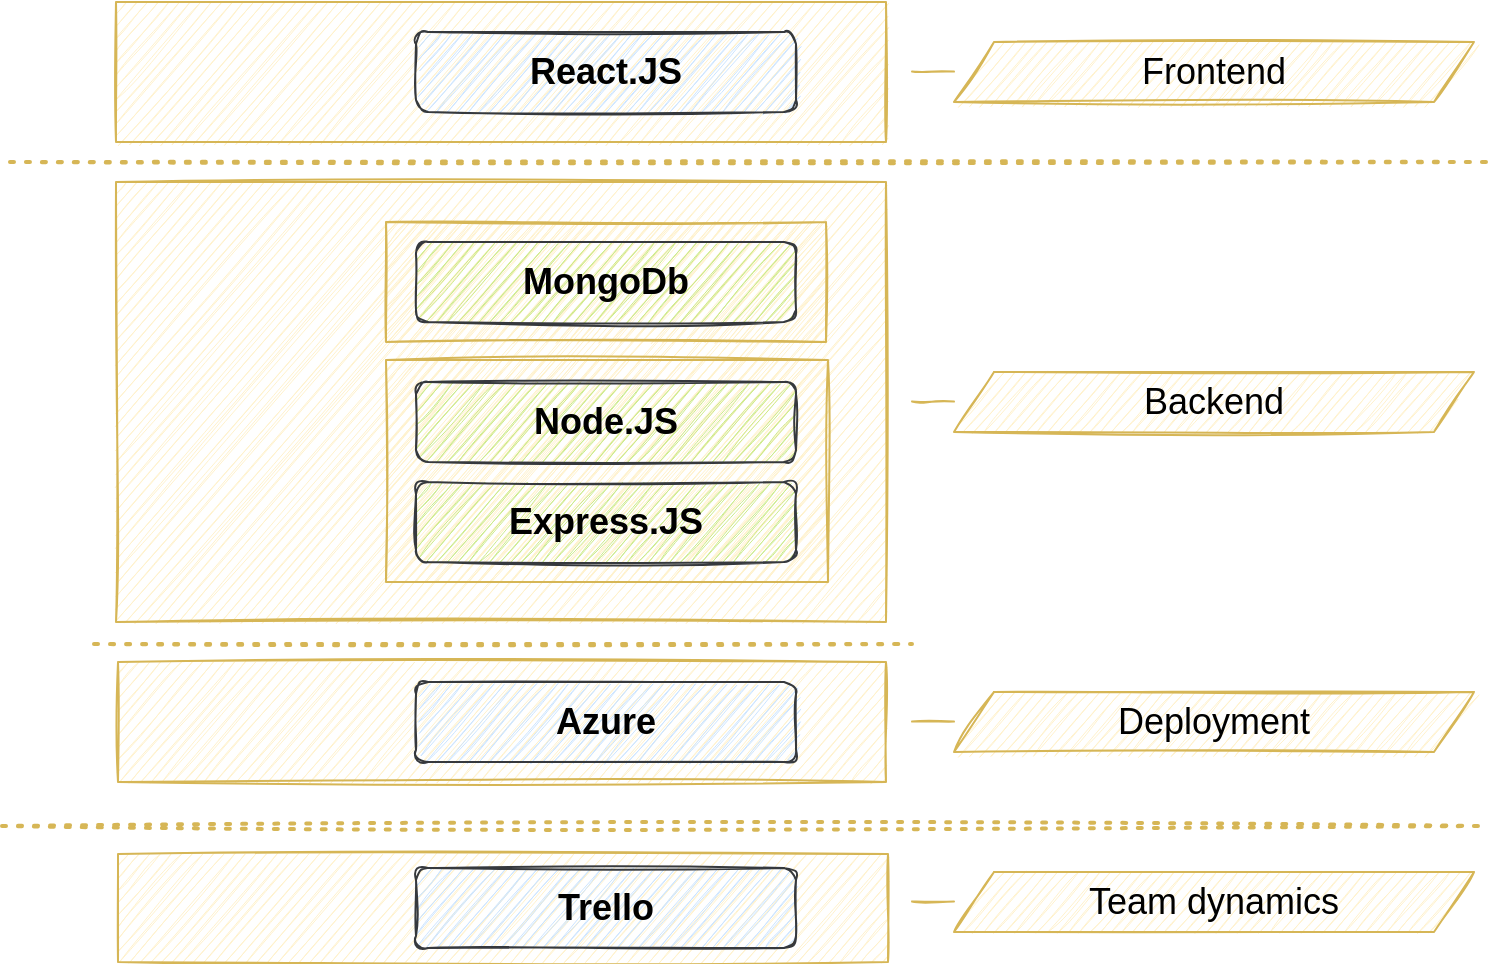 <mxfile version="20.4.0" type="device" pages="3"><diagram id="9asnx8hWDnWMvOFy-ei0" name="Page-1"><mxGraphModel dx="1422" dy="768" grid="0" gridSize="10" guides="1" tooltips="1" connect="1" arrows="1" fold="1" page="1" pageScale="1" pageWidth="827" pageHeight="1169" math="0" shadow="0"><root><mxCell id="0"/><mxCell id="1" parent="0"/><mxCell id="j2uTAKdfjgqz9V_ZwmfB-5" value="" style="rounded=0;whiteSpace=wrap;html=1;fontSize=18;sketch=1;fillColor=#fff2cc;strokeColor=#d6b656;" vertex="1" parent="1"><mxGeometry x="101" y="516" width="385" height="220" as="geometry"/></mxCell><mxCell id="j2uTAKdfjgqz9V_ZwmfB-33" value="" style="rounded=0;whiteSpace=wrap;html=1;fontSize=18;sketch=1;fillColor=#fff2cc;strokeColor=#d6b656;" vertex="1" parent="1"><mxGeometry x="236" y="605" width="221" height="111" as="geometry"/></mxCell><mxCell id="j2uTAKdfjgqz9V_ZwmfB-3" value="&lt;b&gt;&lt;font style=&quot;font-size: 18px;&quot;&gt;Node.JS&lt;/font&gt;&lt;/b&gt;" style="rounded=1;whiteSpace=wrap;html=1;sketch=1;fillColor=#cdeb8b;strokeColor=#36393d;" vertex="1" parent="1"><mxGeometry x="251" y="616" width="190" height="40" as="geometry"/></mxCell><mxCell id="j2uTAKdfjgqz9V_ZwmfB-4" value="&lt;b&gt;&lt;font style=&quot;font-size: 18px;&quot;&gt;Express.JS&lt;/font&gt;&lt;/b&gt;" style="rounded=1;whiteSpace=wrap;html=1;sketch=1;fillColor=#cdeb8b;strokeColor=#36393d;" vertex="1" parent="1"><mxGeometry x="251" y="666" width="190" height="40" as="geometry"/></mxCell><mxCell id="j2uTAKdfjgqz9V_ZwmfB-6" value="" style="rounded=0;whiteSpace=wrap;html=1;fontSize=18;sketch=1;fillColor=#fff2cc;strokeColor=#d6b656;" vertex="1" parent="1"><mxGeometry x="101" y="426" width="385" height="70" as="geometry"/></mxCell><mxCell id="j2uTAKdfjgqz9V_ZwmfB-1" value="&lt;b&gt;&lt;font style=&quot;font-size: 18px;&quot;&gt;React.JS&lt;/font&gt;&lt;/b&gt;" style="rounded=1;whiteSpace=wrap;html=1;sketch=1;fillColor=#cce5ff;strokeColor=#36393d;" vertex="1" parent="1"><mxGeometry x="251" y="441" width="190" height="40" as="geometry"/></mxCell><mxCell id="j2uTAKdfjgqz9V_ZwmfB-7" value="" style="endArrow=none;html=1;rounded=0;fontSize=18;sketch=1;fillColor=#fff2cc;strokeColor=#d6b656;" edge="1" parent="1"><mxGeometry width="50" height="50" relative="1" as="geometry"><mxPoint x="499" y="625.8" as="sourcePoint"/><mxPoint x="520" y="625.8" as="targetPoint"/></mxGeometry></mxCell><mxCell id="j2uTAKdfjgqz9V_ZwmfB-8" value="Backend" style="shape=parallelogram;perimeter=parallelogramPerimeter;whiteSpace=wrap;html=1;fixedSize=1;fontSize=18;sketch=1;fillColor=#fff2cc;strokeColor=#d6b656;" vertex="1" parent="1"><mxGeometry x="520" y="611" width="260" height="30" as="geometry"/></mxCell><mxCell id="j2uTAKdfjgqz9V_ZwmfB-9" value="Frontend" style="shape=parallelogram;perimeter=parallelogramPerimeter;whiteSpace=wrap;html=1;fixedSize=1;fontSize=18;sketch=1;fillColor=#fff2cc;strokeColor=#d6b656;" vertex="1" parent="1"><mxGeometry x="520" y="446" width="260" height="30" as="geometry"/></mxCell><mxCell id="j2uTAKdfjgqz9V_ZwmfB-11" value="" style="endArrow=none;html=1;rounded=0;fontSize=18;sketch=1;fillColor=#fff2cc;strokeColor=#d6b656;" edge="1" parent="1"><mxGeometry width="50" height="50" relative="1" as="geometry"><mxPoint x="499" y="460.8" as="sourcePoint"/><mxPoint x="520" y="460.8" as="targetPoint"/></mxGeometry></mxCell><mxCell id="j2uTAKdfjgqz9V_ZwmfB-12" value="" style="rounded=0;whiteSpace=wrap;html=1;fontSize=18;sketch=1;fillColor=#fff2cc;strokeColor=#d6b656;" vertex="1" parent="1"><mxGeometry x="102" y="756" width="384" height="60" as="geometry"/></mxCell><mxCell id="j2uTAKdfjgqz9V_ZwmfB-13" value="" style="rounded=0;whiteSpace=wrap;html=1;fontSize=18;sketch=1;fillColor=#fff2cc;strokeColor=#d6b656;" vertex="1" parent="1"><mxGeometry x="236" y="536" width="220" height="60" as="geometry"/></mxCell><mxCell id="j2uTAKdfjgqz9V_ZwmfB-2" value="&lt;b&gt;&lt;font style=&quot;font-size: 18px;&quot;&gt;MongoDb&lt;/font&gt;&lt;/b&gt;" style="rounded=1;whiteSpace=wrap;html=1;sketch=1;fillColor=#cdeb8b;strokeColor=#36393d;" vertex="1" parent="1"><mxGeometry x="251" y="546" width="190" height="40" as="geometry"/></mxCell><mxCell id="j2uTAKdfjgqz9V_ZwmfB-15" value="&lt;b&gt;&lt;font style=&quot;font-size: 18px;&quot;&gt;Azure&lt;/font&gt;&lt;/b&gt;" style="rounded=1;whiteSpace=wrap;html=1;sketch=1;fillColor=#cce5ff;strokeColor=#36393d;" vertex="1" parent="1"><mxGeometry x="251" y="766" width="190" height="40" as="geometry"/></mxCell><mxCell id="j2uTAKdfjgqz9V_ZwmfB-16" value="" style="endArrow=none;html=1;rounded=0;fontSize=18;sketch=1;fillColor=#fff2cc;strokeColor=#d6b656;" edge="1" parent="1"><mxGeometry width="50" height="50" relative="1" as="geometry"><mxPoint x="499" y="785.8" as="sourcePoint"/><mxPoint x="520" y="785.8" as="targetPoint"/></mxGeometry></mxCell><mxCell id="j2uTAKdfjgqz9V_ZwmfB-17" value="Deployment" style="shape=parallelogram;perimeter=parallelogramPerimeter;whiteSpace=wrap;html=1;fixedSize=1;fontSize=18;sketch=1;fillColor=#fff2cc;strokeColor=#d6b656;" vertex="1" parent="1"><mxGeometry x="520" y="771" width="260" height="30" as="geometry"/></mxCell><mxCell id="j2uTAKdfjgqz9V_ZwmfB-18" value="" style="endArrow=none;dashed=1;html=1;dashPattern=1 3;strokeWidth=2;rounded=0;fontSize=18;sketch=1;fillColor=#fff2cc;strokeColor=#d6b656;" edge="1" parent="1"><mxGeometry width="50" height="50" relative="1" as="geometry"><mxPoint x="48" y="506" as="sourcePoint"/><mxPoint x="786" y="506" as="targetPoint"/></mxGeometry></mxCell><mxCell id="j2uTAKdfjgqz9V_ZwmfB-19" value="" style="shape=image;verticalLabelPosition=bottom;labelBackgroundColor=default;verticalAlign=top;aspect=fixed;imageAspect=0;image=https://www.bairesdev.com/wp-content/uploads/2021/07/Expressjs.svg;sketch=1;fillColor=#fff2cc;strokeColor=#d6b656;" vertex="1" parent="1"><mxGeometry x="133.85" y="634" width="79.51" height="50" as="geometry"/></mxCell><mxCell id="j2uTAKdfjgqz9V_ZwmfB-20" value="" style="shape=image;verticalLabelPosition=bottom;labelBackgroundColor=default;verticalAlign=top;aspect=fixed;imageAspect=0;image=https://upload.wikimedia.org/wikipedia/commons/thumb/9/93/MongoDB_Logo.svg/2560px-MongoDB_Logo.svg.png;sketch=1;fillColor=#fff2cc;strokeColor=#d6b656;" vertex="1" parent="1"><mxGeometry x="120" y="551.57" width="107.2" height="28.86" as="geometry"/></mxCell><mxCell id="j2uTAKdfjgqz9V_ZwmfB-21" value="" style="rounded=0;whiteSpace=wrap;html=1;fontSize=18;sketch=1;fillColor=#fff2cc;strokeColor=#d6b656;" vertex="1" parent="1"><mxGeometry x="102" y="852" width="385" height="54" as="geometry"/></mxCell><mxCell id="j2uTAKdfjgqz9V_ZwmfB-25" value="" style="shape=image;verticalLabelPosition=bottom;labelBackgroundColor=default;verticalAlign=top;aspect=fixed;imageAspect=0;image=https://assets.website-files.com/60d251a34163cf29e1220806/610ccf8b080e59622903db0e_react_logo.png;sketch=1;fillColor=#fff2cc;strokeColor=#d6b656;" vertex="1" parent="1"><mxGeometry x="144.1" y="431.5" width="59" height="59" as="geometry"/></mxCell><mxCell id="j2uTAKdfjgqz9V_ZwmfB-27" value="" style="shape=image;verticalLabelPosition=bottom;labelBackgroundColor=default;verticalAlign=top;aspect=fixed;imageAspect=0;image=https://swimburger.net/media/ppnn3pcl/azure.png;sketch=1;fillColor=#fff2cc;strokeColor=#d6b656;" vertex="1" parent="1"><mxGeometry x="150.57" y="762.97" width="46.07" height="46.07" as="geometry"/></mxCell><mxCell id="j2uTAKdfjgqz9V_ZwmfB-28" value="" style="endArrow=none;dashed=1;html=1;dashPattern=1 3;strokeWidth=2;rounded=0;fontSize=18;sketch=1;fillColor=#fff2cc;strokeColor=#d6b656;" edge="1" parent="1"><mxGeometry width="50" height="50" relative="1" as="geometry"><mxPoint x="44" y="838" as="sourcePoint"/><mxPoint x="782" y="838" as="targetPoint"/></mxGeometry></mxCell><mxCell id="j2uTAKdfjgqz9V_ZwmfB-29" value="&lt;b&gt;&lt;font style=&quot;font-size: 18px;&quot;&gt;Trello&lt;/font&gt;&lt;/b&gt;" style="rounded=1;whiteSpace=wrap;html=1;sketch=1;fillColor=#cce5ff;strokeColor=#36393d;" vertex="1" parent="1"><mxGeometry x="251" y="859" width="190" height="40" as="geometry"/></mxCell><mxCell id="j2uTAKdfjgqz9V_ZwmfB-30" value="" style="endArrow=none;html=1;rounded=0;fontSize=18;sketch=1;fillColor=#fff2cc;strokeColor=#d6b656;" edge="1" parent="1"><mxGeometry width="50" height="50" relative="1" as="geometry"><mxPoint x="499" y="875.8" as="sourcePoint"/><mxPoint x="520.0" y="875.8" as="targetPoint"/></mxGeometry></mxCell><mxCell id="j2uTAKdfjgqz9V_ZwmfB-31" value="Team dynamics" style="shape=parallelogram;perimeter=parallelogramPerimeter;whiteSpace=wrap;html=1;fixedSize=1;fontSize=18;sketch=1;fillColor=#fff2cc;strokeColor=#d6b656;" vertex="1" parent="1"><mxGeometry x="520" y="861" width="260" height="30" as="geometry"/></mxCell><mxCell id="j2uTAKdfjgqz9V_ZwmfB-32" value="" style="shape=image;verticalLabelPosition=bottom;labelBackgroundColor=default;verticalAlign=top;aspect=fixed;imageAspect=0;image=https://images.g2crowd.com/uploads/product/image/large_detail/large_detail_b748e1a9feac220d506734f2a6a69a51/trello.png;sketch=1;fillColor=#fff2cc;strokeColor=#d6b656;" vertex="1" parent="1"><mxGeometry x="149.6" y="852" width="48" height="48" as="geometry"/></mxCell><mxCell id="aJ0O2X55mIKO96WS-Qau-1" value="" style="endArrow=none;dashed=1;html=1;dashPattern=1 3;strokeWidth=2;rounded=0;fontSize=18;sketch=1;fillColor=#fff2cc;strokeColor=#d6b656;" edge="1" parent="1"><mxGeometry width="50" height="50" relative="1" as="geometry"><mxPoint x="90" y="747" as="sourcePoint"/><mxPoint x="499" y="747" as="targetPoint"/></mxGeometry></mxCell></root></mxGraphModel></diagram><diagram id="EMot8IaakmlNgkNY0k0t" name="Page-2"><mxGraphModel dx="1178" dy="637" grid="0" gridSize="10" guides="1" tooltips="1" connect="1" arrows="1" fold="1" page="1" pageScale="1" pageWidth="827" pageHeight="1169" math="0" shadow="0"><root><mxCell id="0"/><mxCell id="1" parent="0"/><mxCell id="2jVtrR-voaukKNCwFpKV-1" value="App" style="rounded=1;whiteSpace=wrap;html=1;fontSize=18;sketch=1;fillColor=#cdeb8b;strokeColor=#36393d;" vertex="1" parent="1"><mxGeometry x="315" y="98" width="88" height="34" as="geometry"/></mxCell><mxCell id="2jVtrR-voaukKNCwFpKV-9" value="Product Router" style="swimlane;fontStyle=0;childLayout=stackLayout;horizontal=1;startSize=30;horizontalStack=0;resizeParent=1;resizeParentMax=0;resizeLast=0;collapsible=1;marginBottom=0;fontSize=12;rounded=1;sketch=1;fillColor=#F694C1;strokeColor=#AF45ED;fontColor=#095C86;" vertex="1" collapsed="1" parent="1"><mxGeometry x="500" y="225" width="116" height="30" as="geometry"><mxRectangle x="604" y="207" width="140" height="120" as="alternateBounds"/></mxGeometry></mxCell><mxCell id="2jVtrR-voaukKNCwFpKV-10" value="GET : " style="text;strokeColor=none;fillColor=none;align=left;verticalAlign=middle;spacingLeft=4;spacingRight=4;overflow=hidden;points=[[0,0.5],[1,0.5]];portConstraint=eastwest;rotatable=0;fontSize=13;rounded=1;sketch=1;fontColor=#095C86;" vertex="1" parent="2jVtrR-voaukKNCwFpKV-9"><mxGeometry y="30" width="140" height="30" as="geometry"/></mxCell><mxCell id="2jVtrR-voaukKNCwFpKV-11" value="Item 2" style="text;strokeColor=none;fillColor=none;align=left;verticalAlign=middle;spacingLeft=4;spacingRight=4;overflow=hidden;points=[[0,0.5],[1,0.5]];portConstraint=eastwest;rotatable=0;fontSize=13;rounded=1;sketch=1;fontColor=#095C86;" vertex="1" parent="2jVtrR-voaukKNCwFpKV-9"><mxGeometry y="60" width="140" height="30" as="geometry"/></mxCell><mxCell id="2jVtrR-voaukKNCwFpKV-12" value="Item 3" style="text;strokeColor=none;fillColor=none;align=left;verticalAlign=middle;spacingLeft=4;spacingRight=4;overflow=hidden;points=[[0,0.5],[1,0.5]];portConstraint=eastwest;rotatable=0;fontSize=13;rounded=1;sketch=1;fontColor=#095C86;" vertex="1" parent="2jVtrR-voaukKNCwFpKV-9"><mxGeometry y="90" width="140" height="30" as="geometry"/></mxCell><mxCell id="2jVtrR-voaukKNCwFpKV-17" value="User Router" style="swimlane;fontStyle=0;childLayout=stackLayout;horizontal=1;startSize=30;horizontalStack=0;resizeParent=1;resizeParentMax=0;resizeLast=0;collapsible=1;marginBottom=0;fontSize=12;rounded=1;sketch=1;fillColor=#F694C1;strokeColor=#AF45ED;fontColor=#095C86;" vertex="1" collapsed="1" parent="1"><mxGeometry x="297" y="225" width="116" height="30" as="geometry"><mxRectangle x="604" y="207" width="140" height="120" as="alternateBounds"/></mxGeometry></mxCell><mxCell id="2jVtrR-voaukKNCwFpKV-18" value="GET : " style="text;strokeColor=none;fillColor=none;align=left;verticalAlign=middle;spacingLeft=4;spacingRight=4;overflow=hidden;points=[[0,0.5],[1,0.5]];portConstraint=eastwest;rotatable=0;fontSize=13;rounded=1;sketch=1;fontColor=#095C86;" vertex="1" parent="2jVtrR-voaukKNCwFpKV-17"><mxGeometry y="30" width="140" height="30" as="geometry"/></mxCell><mxCell id="2jVtrR-voaukKNCwFpKV-19" value="Item 2" style="text;strokeColor=none;fillColor=none;align=left;verticalAlign=middle;spacingLeft=4;spacingRight=4;overflow=hidden;points=[[0,0.5],[1,0.5]];portConstraint=eastwest;rotatable=0;fontSize=13;rounded=1;sketch=1;fontColor=#095C86;" vertex="1" parent="2jVtrR-voaukKNCwFpKV-17"><mxGeometry y="60" width="140" height="30" as="geometry"/></mxCell><mxCell id="2jVtrR-voaukKNCwFpKV-20" value="Item 3" style="text;strokeColor=none;fillColor=none;align=left;verticalAlign=middle;spacingLeft=4;spacingRight=4;overflow=hidden;points=[[0,0.5],[1,0.5]];portConstraint=eastwest;rotatable=0;fontSize=13;rounded=1;sketch=1;fontColor=#095C86;" vertex="1" parent="2jVtrR-voaukKNCwFpKV-17"><mxGeometry y="90" width="140" height="30" as="geometry"/></mxCell><mxCell id="2jVtrR-voaukKNCwFpKV-21" value="Cart Router" style="swimlane;fontStyle=0;childLayout=stackLayout;horizontal=1;startSize=30;horizontalStack=0;resizeParent=1;resizeParentMax=0;resizeLast=0;collapsible=1;marginBottom=0;fontSize=12;rounded=1;sketch=1;fillColor=#F694C1;strokeColor=#AF45ED;fontColor=#095C86;" vertex="1" collapsed="1" parent="1"><mxGeometry x="77" y="312" width="116" height="30" as="geometry"><mxRectangle x="604" y="207" width="140" height="120" as="alternateBounds"/></mxGeometry></mxCell><mxCell id="2jVtrR-voaukKNCwFpKV-22" value="GET : " style="text;strokeColor=none;fillColor=none;align=left;verticalAlign=middle;spacingLeft=4;spacingRight=4;overflow=hidden;points=[[0,0.5],[1,0.5]];portConstraint=eastwest;rotatable=0;fontSize=13;rounded=1;sketch=1;fontColor=#095C86;" vertex="1" parent="2jVtrR-voaukKNCwFpKV-21"><mxGeometry y="30" width="140" height="30" as="geometry"/></mxCell><mxCell id="2jVtrR-voaukKNCwFpKV-23" value="Item 2" style="text;strokeColor=none;fillColor=none;align=left;verticalAlign=middle;spacingLeft=4;spacingRight=4;overflow=hidden;points=[[0,0.5],[1,0.5]];portConstraint=eastwest;rotatable=0;fontSize=13;rounded=1;sketch=1;fontColor=#095C86;" vertex="1" parent="2jVtrR-voaukKNCwFpKV-21"><mxGeometry y="60" width="140" height="30" as="geometry"/></mxCell><mxCell id="2jVtrR-voaukKNCwFpKV-24" value="Item 3" style="text;strokeColor=none;fillColor=none;align=left;verticalAlign=middle;spacingLeft=4;spacingRight=4;overflow=hidden;points=[[0,0.5],[1,0.5]];portConstraint=eastwest;rotatable=0;fontSize=13;rounded=1;sketch=1;fontColor=#095C86;" vertex="1" parent="2jVtrR-voaukKNCwFpKV-21"><mxGeometry y="90" width="140" height="30" as="geometry"/></mxCell><mxCell id="2jVtrR-voaukKNCwFpKV-25" value="Cart Controller" style="swimlane;fontStyle=0;childLayout=stackLayout;horizontal=1;startSize=30;horizontalStack=0;resizeParent=1;resizeParentMax=0;resizeLast=0;collapsible=1;marginBottom=0;fontSize=12;rounded=1;sketch=1;fillColor=#F694C1;strokeColor=#AF45ED;fontColor=#095C86;" vertex="1" collapsed="1" parent="1"><mxGeometry x="77" y="384" width="116" height="30" as="geometry"><mxRectangle x="604" y="207" width="140" height="120" as="alternateBounds"/></mxGeometry></mxCell><mxCell id="2jVtrR-voaukKNCwFpKV-26" value="GET : " style="text;strokeColor=none;fillColor=none;align=left;verticalAlign=middle;spacingLeft=4;spacingRight=4;overflow=hidden;points=[[0,0.5],[1,0.5]];portConstraint=eastwest;rotatable=0;fontSize=13;rounded=1;sketch=1;fontColor=#095C86;" vertex="1" parent="2jVtrR-voaukKNCwFpKV-25"><mxGeometry y="30" width="140" height="30" as="geometry"/></mxCell><mxCell id="2jVtrR-voaukKNCwFpKV-27" value="Item 2" style="text;strokeColor=none;fillColor=none;align=left;verticalAlign=middle;spacingLeft=4;spacingRight=4;overflow=hidden;points=[[0,0.5],[1,0.5]];portConstraint=eastwest;rotatable=0;fontSize=13;rounded=1;sketch=1;fontColor=#095C86;" vertex="1" parent="2jVtrR-voaukKNCwFpKV-25"><mxGeometry y="60" width="140" height="30" as="geometry"/></mxCell><mxCell id="2jVtrR-voaukKNCwFpKV-28" value="Item 3" style="text;strokeColor=none;fillColor=none;align=left;verticalAlign=middle;spacingLeft=4;spacingRight=4;overflow=hidden;points=[[0,0.5],[1,0.5]];portConstraint=eastwest;rotatable=0;fontSize=13;rounded=1;sketch=1;fontColor=#095C86;" vertex="1" parent="2jVtrR-voaukKNCwFpKV-25"><mxGeometry y="90" width="140" height="30" as="geometry"/></mxCell><mxCell id="2jVtrR-voaukKNCwFpKV-29" value="User Controller" style="swimlane;fontStyle=0;childLayout=stackLayout;horizontal=1;startSize=30;horizontalStack=0;resizeParent=1;resizeParentMax=0;resizeLast=0;collapsible=1;marginBottom=0;fontSize=12;rounded=1;sketch=1;fillColor=#F694C1;strokeColor=#AF45ED;fontColor=#095C86;" vertex="1" collapsed="1" parent="1"><mxGeometry x="295" y="384" width="116" height="30" as="geometry"><mxRectangle x="604" y="207" width="140" height="120" as="alternateBounds"/></mxGeometry></mxCell><mxCell id="2jVtrR-voaukKNCwFpKV-30" value="GET : " style="text;strokeColor=none;fillColor=none;align=left;verticalAlign=middle;spacingLeft=4;spacingRight=4;overflow=hidden;points=[[0,0.5],[1,0.5]];portConstraint=eastwest;rotatable=0;fontSize=13;rounded=1;sketch=1;fontColor=#095C86;" vertex="1" parent="2jVtrR-voaukKNCwFpKV-29"><mxGeometry y="30" width="140" height="30" as="geometry"/></mxCell><mxCell id="2jVtrR-voaukKNCwFpKV-31" value="Item 2" style="text;strokeColor=none;fillColor=none;align=left;verticalAlign=middle;spacingLeft=4;spacingRight=4;overflow=hidden;points=[[0,0.5],[1,0.5]];portConstraint=eastwest;rotatable=0;fontSize=13;rounded=1;sketch=1;fontColor=#095C86;" vertex="1" parent="2jVtrR-voaukKNCwFpKV-29"><mxGeometry y="60" width="140" height="30" as="geometry"/></mxCell><mxCell id="2jVtrR-voaukKNCwFpKV-32" value="Item 3" style="text;strokeColor=none;fillColor=none;align=left;verticalAlign=middle;spacingLeft=4;spacingRight=4;overflow=hidden;points=[[0,0.5],[1,0.5]];portConstraint=eastwest;rotatable=0;fontSize=13;rounded=1;sketch=1;fontColor=#095C86;" vertex="1" parent="2jVtrR-voaukKNCwFpKV-29"><mxGeometry y="90" width="140" height="30" as="geometry"/></mxCell><mxCell id="2jVtrR-voaukKNCwFpKV-33" value="Product Controller" style="swimlane;fontStyle=0;childLayout=stackLayout;horizontal=1;startSize=30;horizontalStack=0;resizeParent=1;resizeParentMax=0;resizeLast=0;collapsible=1;marginBottom=0;fontSize=12;rounded=1;sketch=1;fillColor=#F694C1;strokeColor=#AF45ED;fontColor=#095C86;" vertex="1" collapsed="1" parent="1"><mxGeometry x="621" y="384" width="132" height="30" as="geometry"><mxRectangle x="604" y="207" width="140" height="120" as="alternateBounds"/></mxGeometry></mxCell><mxCell id="2jVtrR-voaukKNCwFpKV-34" value="GET : " style="text;strokeColor=none;fillColor=none;align=left;verticalAlign=middle;spacingLeft=4;spacingRight=4;overflow=hidden;points=[[0,0.5],[1,0.5]];portConstraint=eastwest;rotatable=0;fontSize=13;rounded=1;sketch=1;fontColor=#095C86;" vertex="1" parent="2jVtrR-voaukKNCwFpKV-33"><mxGeometry y="30" width="140" height="30" as="geometry"/></mxCell><mxCell id="2jVtrR-voaukKNCwFpKV-35" value="Item 2" style="text;strokeColor=none;fillColor=none;align=left;verticalAlign=middle;spacingLeft=4;spacingRight=4;overflow=hidden;points=[[0,0.5],[1,0.5]];portConstraint=eastwest;rotatable=0;fontSize=13;rounded=1;sketch=1;fontColor=#095C86;" vertex="1" parent="2jVtrR-voaukKNCwFpKV-33"><mxGeometry y="60" width="140" height="30" as="geometry"/></mxCell><mxCell id="2jVtrR-voaukKNCwFpKV-36" value="Item 3" style="text;strokeColor=none;fillColor=none;align=left;verticalAlign=middle;spacingLeft=4;spacingRight=4;overflow=hidden;points=[[0,0.5],[1,0.5]];portConstraint=eastwest;rotatable=0;fontSize=13;rounded=1;sketch=1;fontColor=#095C86;" vertex="1" parent="2jVtrR-voaukKNCwFpKV-33"><mxGeometry y="90" width="140" height="30" as="geometry"/></mxCell><mxCell id="2jVtrR-voaukKNCwFpKV-37" value="User Services" style="swimlane;fontStyle=0;childLayout=stackLayout;horizontal=1;startSize=30;horizontalStack=0;resizeParent=1;resizeParentMax=0;resizeLast=0;collapsible=1;marginBottom=0;fontSize=12;rounded=1;sketch=1;fillColor=#F694C1;strokeColor=#AF45ED;fontColor=#095C86;" vertex="1" parent="1"><mxGeometry x="295" y="478" width="264" height="73" as="geometry"><mxRectangle x="163" y="472" width="116" height="30" as="alternateBounds"/></mxGeometry></mxCell><mxCell id="2jVtrR-voaukKNCwFpKV-38" value="+ registerUser({email, name, password})" style="text;strokeColor=none;fillColor=none;align=left;verticalAlign=middle;spacingLeft=4;spacingRight=4;overflow=hidden;points=[[0,0.5],[1,0.5]];portConstraint=eastwest;rotatable=0;fontSize=11;fontStyle=3;rounded=1;sketch=1;fontColor=#095C86;" vertex="1" parent="2jVtrR-voaukKNCwFpKV-37"><mxGeometry y="30" width="264" height="23" as="geometry"/></mxCell><mxCell id="2jVtrR-voaukKNCwFpKV-39" value="+ LoginUser({email, password})" style="text;strokeColor=none;fillColor=none;align=left;verticalAlign=middle;spacingLeft=4;spacingRight=4;overflow=hidden;points=[[0,0.5],[1,0.5]];portConstraint=eastwest;rotatable=0;fontSize=11;fontStyle=3;rounded=1;sketch=1;fontColor=#095C86;" vertex="1" parent="2jVtrR-voaukKNCwFpKV-37"><mxGeometry y="53" width="264" height="20" as="geometry"/></mxCell><mxCell id="2jVtrR-voaukKNCwFpKV-45" value="Product Service" style="swimlane;fontStyle=0;childLayout=stackLayout;horizontal=1;startSize=30;horizontalStack=0;resizeParent=1;resizeParentMax=0;resizeLast=0;collapsible=1;marginBottom=0;fontSize=12;rounded=1;sketch=1;fillColor=#F694C1;strokeColor=#AF45ED;fontColor=#095C86;" vertex="1" parent="1"><mxGeometry x="578" y="478" width="224" height="88" as="geometry"><mxRectangle x="555" y="470" width="116" height="30" as="alternateBounds"/></mxGeometry></mxCell><mxCell id="2jVtrR-voaukKNCwFpKV-46" value="+ getAllProducts()" style="text;strokeColor=none;fillColor=none;align=left;verticalAlign=middle;spacingLeft=4;spacingRight=4;overflow=hidden;points=[[0,0.5],[1,0.5]];portConstraint=eastwest;rotatable=0;fontSize=11;fontStyle=3;rounded=1;sketch=1;fontColor=#095C86;" vertex="1" parent="2jVtrR-voaukKNCwFpKV-45"><mxGeometry y="30" width="224" height="20" as="geometry"/></mxCell><mxCell id="2jVtrR-voaukKNCwFpKV-47" value="+ getProductByNameAndID({name, id})" style="text;strokeColor=none;fillColor=none;align=left;verticalAlign=middle;spacingLeft=4;spacingRight=4;overflow=hidden;points=[[0,0.5],[1,0.5]];portConstraint=eastwest;rotatable=0;fontSize=11;fontStyle=3;rounded=1;sketch=1;fontColor=#095C86;" vertex="1" parent="2jVtrR-voaukKNCwFpKV-45"><mxGeometry y="50" width="224" height="18" as="geometry"/></mxCell><mxCell id="2jVtrR-voaukKNCwFpKV-48" value="+ filter(term)" style="text;strokeColor=none;fillColor=none;align=left;verticalAlign=middle;spacingLeft=4;spacingRight=4;overflow=hidden;points=[[0,0.5],[1,0.5]];portConstraint=eastwest;rotatable=0;fontSize=11;fontStyle=3;rounded=1;sketch=1;fontColor=#095C86;" vertex="1" parent="2jVtrR-voaukKNCwFpKV-45"><mxGeometry y="68" width="224" height="20" as="geometry"/></mxCell><mxCell id="2jVtrR-voaukKNCwFpKV-49" value="'/api/users'" style="text;html=1;align=center;verticalAlign=middle;resizable=0;points=[];autosize=1;strokeColor=none;fillColor=none;fontSize=11;rounded=1;sketch=1;fontColor=#095C86;" vertex="1" parent="1"><mxGeometry x="407" y="232" width="70" height="25" as="geometry"/></mxCell><mxCell id="2jVtrR-voaukKNCwFpKV-50" value="" style="endArrow=none;dashed=1;html=1;dashPattern=1 3;strokeWidth=2;rounded=1;fontSize=13;entryX=0.455;entryY=0.987;entryDx=0;entryDy=0;entryPerimeter=0;exitX=0.5;exitY=0;exitDx=0;exitDy=0;sketch=1;strokeColor=#60E696;fontColor=#095C86;" edge="1" parent="1" source="2jVtrR-voaukKNCwFpKV-17" target="2jVtrR-voaukKNCwFpKV-1"><mxGeometry width="50" height="50" relative="1" as="geometry"><mxPoint x="324" y="197" as="sourcePoint"/><mxPoint x="374" y="147" as="targetPoint"/></mxGeometry></mxCell><mxCell id="2jVtrR-voaukKNCwFpKV-51" value="" style="endArrow=none;dashed=1;html=1;dashPattern=1 3;strokeWidth=2;rounded=1;fontSize=13;entryX=0.75;entryY=1;entryDx=0;entryDy=0;exitX=0.5;exitY=0;exitDx=0;exitDy=0;sketch=1;strokeColor=#60E696;fontColor=#095C86;" edge="1" parent="1" source="2jVtrR-voaukKNCwFpKV-9" target="2jVtrR-voaukKNCwFpKV-1"><mxGeometry width="50" height="50" relative="1" as="geometry"><mxPoint x="424" y="213.44" as="sourcePoint"/><mxPoint x="424.04" y="119.998" as="targetPoint"/><Array as="points"><mxPoint x="558" y="174"/><mxPoint x="381" y="174"/></Array></mxGeometry></mxCell><mxCell id="2jVtrR-voaukKNCwFpKV-52" value="'/api/products'" style="text;html=1;align=center;verticalAlign=middle;resizable=0;points=[];autosize=1;strokeColor=none;fillColor=none;fontSize=11;rounded=1;sketch=1;fontColor=#095C86;" vertex="1" parent="1"><mxGeometry x="611" y="232" width="85" height="25" as="geometry"/></mxCell><mxCell id="2jVtrR-voaukKNCwFpKV-53" value="" style="endArrow=none;dashed=1;html=1;dashPattern=1 3;strokeWidth=2;rounded=1;fontSize=13;exitX=0.25;exitY=1;exitDx=0;exitDy=0;entryX=0.5;entryY=0;entryDx=0;entryDy=0;sketch=1;strokeColor=#60E696;fontColor=#095C86;" edge="1" parent="1" source="2jVtrR-voaukKNCwFpKV-17" target="2jVtrR-voaukKNCwFpKV-21"><mxGeometry width="50" height="50" relative="1" as="geometry"><mxPoint x="345" y="263" as="sourcePoint"/><mxPoint x="281" y="343" as="targetPoint"/></mxGeometry></mxCell><mxCell id="2jVtrR-voaukKNCwFpKV-54" value="'/api/users/cart'" style="text;html=1;align=center;verticalAlign=middle;resizable=0;points=[];autosize=1;strokeColor=none;fillColor=none;fontSize=11;rounded=1;sketch=1;fontColor=#095C86;" vertex="1" parent="1"><mxGeometry x="186" y="319" width="91" height="25" as="geometry"/></mxCell><mxCell id="2jVtrR-voaukKNCwFpKV-55" value="" style="endArrow=none;dashed=1;html=1;dashPattern=1 3;strokeWidth=2;rounded=1;fontSize=13;exitX=0.5;exitY=0;exitDx=0;exitDy=0;entryX=0.5;entryY=1;entryDx=0;entryDy=0;sketch=1;strokeColor=#60E696;fontColor=#095C86;" edge="1" parent="1" source="2jVtrR-voaukKNCwFpKV-25" target="2jVtrR-voaukKNCwFpKV-21"><mxGeometry width="50" height="50" relative="1" as="geometry"><mxPoint x="337" y="263" as="sourcePoint"/><mxPoint x="145" y="331" as="targetPoint"/></mxGeometry></mxCell><mxCell id="2jVtrR-voaukKNCwFpKV-56" value="" style="endArrow=none;dashed=1;html=1;dashPattern=1 3;strokeWidth=2;rounded=1;fontSize=13;entryX=0.5;entryY=1;entryDx=0;entryDy=0;exitX=0.5;exitY=0;exitDx=0;exitDy=0;sketch=1;strokeColor=#60E696;fontColor=#095C86;" edge="1" parent="1" source="2jVtrR-voaukKNCwFpKV-29" target="2jVtrR-voaukKNCwFpKV-17"><mxGeometry width="50" height="50" relative="1" as="geometry"><mxPoint x="365" y="235" as="sourcePoint"/><mxPoint x="365.04" y="141.558" as="targetPoint"/></mxGeometry></mxCell><mxCell id="2jVtrR-voaukKNCwFpKV-57" value="" style="endArrow=none;dashed=1;html=1;dashPattern=1 3;strokeWidth=2;rounded=1;fontSize=13;entryX=0.5;entryY=0;entryDx=0;entryDy=0;exitX=0.5;exitY=1;exitDx=0;exitDy=0;sketch=1;strokeColor=#60E696;fontColor=#095C86;" edge="1" parent="1" source="2jVtrR-voaukKNCwFpKV-9" target="2jVtrR-voaukKNCwFpKV-33"><mxGeometry width="50" height="50" relative="1" as="geometry"><mxPoint x="365" y="235" as="sourcePoint"/><mxPoint x="365.04" y="141.558" as="targetPoint"/><Array as="points"><mxPoint x="560" y="339"/><mxPoint x="690" y="339"/></Array></mxGeometry></mxCell><mxCell id="2jVtrR-voaukKNCwFpKV-60" value="Cart Services" style="swimlane;fontStyle=0;childLayout=stackLayout;horizontal=1;startSize=30;horizontalStack=0;resizeParent=1;resizeParentMax=0;resizeLast=0;collapsible=1;marginBottom=0;fontSize=12;rounded=1;sketch=1;fillColor=#F694C1;strokeColor=#AF45ED;fontColor=#095C86;" vertex="1" parent="1"><mxGeometry x="13" y="475" width="264" height="115" as="geometry"><mxRectangle x="163" y="472" width="116" height="30" as="alternateBounds"/></mxGeometry></mxCell><mxCell id="2jVtrR-voaukKNCwFpKV-61" value="+ getUsersCart(email)" style="text;strokeColor=none;fillColor=none;align=left;verticalAlign=middle;spacingLeft=4;spacingRight=4;overflow=hidden;points=[[0,0.5],[1,0.5]];portConstraint=eastwest;rotatable=0;fontSize=11;fontStyle=3;rounded=1;sketch=1;fontColor=#095C86;" vertex="1" parent="2jVtrR-voaukKNCwFpKV-60"><mxGeometry y="30" width="264" height="22" as="geometry"/></mxCell><mxCell id="2jVtrR-voaukKNCwFpKV-62" value="+ addItemToCart({u_email, u_ID, p_ID, Q})" style="text;strokeColor=none;fillColor=none;align=left;verticalAlign=middle;spacingLeft=4;spacingRight=4;overflow=hidden;points=[[0,0.5],[1,0.5]];portConstraint=eastwest;rotatable=0;fontSize=11;fontStyle=3;rounded=1;sketch=1;fontColor=#095C86;" vertex="1" parent="2jVtrR-voaukKNCwFpKV-60"><mxGeometry y="52" width="264" height="20" as="geometry"/></mxCell><mxCell id="2jVtrR-voaukKNCwFpKV-63" value="+ removeItemFromCart({u_email, p_ID})" style="text;strokeColor=none;fillColor=none;align=left;verticalAlign=middle;spacingLeft=4;spacingRight=4;overflow=hidden;points=[[0,0.5],[1,0.5]];portConstraint=eastwest;rotatable=0;fontSize=11;fontStyle=3;rounded=1;sketch=1;fontColor=#095C86;" vertex="1" parent="2jVtrR-voaukKNCwFpKV-60"><mxGeometry y="72" width="264" height="21" as="geometry"/></mxCell><mxCell id="2jVtrR-voaukKNCwFpKV-64" value="+ clearCart(u_email)" style="text;strokeColor=none;fillColor=none;align=left;verticalAlign=middle;spacingLeft=4;spacingRight=4;overflow=hidden;points=[[0,0.5],[1,0.5]];portConstraint=eastwest;rotatable=0;fontSize=11;fontStyle=3;rounded=1;sketch=1;fontColor=#095C86;" vertex="1" parent="2jVtrR-voaukKNCwFpKV-60"><mxGeometry y="93" width="264" height="22" as="geometry"/></mxCell><mxCell id="2jVtrR-voaukKNCwFpKV-65" value="" style="endArrow=none;dashed=1;html=1;dashPattern=1 3;strokeWidth=2;rounded=1;fontSize=11;exitX=0.5;exitY=0;exitDx=0;exitDy=0;entryX=0.5;entryY=1;entryDx=0;entryDy=0;sketch=1;strokeColor=#60E696;fontColor=#095C86;" edge="1" parent="1" source="2jVtrR-voaukKNCwFpKV-37" target="2jVtrR-voaukKNCwFpKV-29"><mxGeometry width="50" height="50" relative="1" as="geometry"><mxPoint x="507" y="402" as="sourcePoint"/><mxPoint x="557" y="352" as="targetPoint"/><Array as="points"><mxPoint x="427" y="450"/><mxPoint x="355" y="450"/></Array></mxGeometry></mxCell><mxCell id="2jVtrR-voaukKNCwFpKV-66" value="" style="endArrow=none;dashed=1;html=1;dashPattern=1 3;strokeWidth=2;rounded=1;fontSize=13;exitX=0.5;exitY=0;exitDx=0;exitDy=0;entryX=0.5;entryY=1;entryDx=0;entryDy=0;sketch=1;strokeColor=#60E696;fontColor=#095C86;" edge="1" parent="1" source="2jVtrR-voaukKNCwFpKV-45" target="2jVtrR-voaukKNCwFpKV-33"><mxGeometry width="50" height="50" relative="1" as="geometry"><mxPoint x="551" y="446" as="sourcePoint"/><mxPoint x="551" y="396" as="targetPoint"/></mxGeometry></mxCell><mxCell id="2jVtrR-voaukKNCwFpKV-67" value="" style="endArrow=none;dashed=1;html=1;dashPattern=1 3;strokeWidth=2;rounded=1;fontSize=13;exitX=0.5;exitY=0;exitDx=0;exitDy=0;entryX=0.5;entryY=1;entryDx=0;entryDy=0;sketch=1;strokeColor=#60E696;fontColor=#095C86;" edge="1" parent="1" source="2jVtrR-voaukKNCwFpKV-60" target="2jVtrR-voaukKNCwFpKV-25"><mxGeometry width="50" height="50" relative="1" as="geometry"><mxPoint x="214" y="449" as="sourcePoint"/><mxPoint x="214" y="399" as="targetPoint"/><Array as="points"><mxPoint x="145" y="459"/><mxPoint x="135" y="459"/></Array></mxGeometry></mxCell></root></mxGraphModel></diagram><diagram id="i5IVh4piUU7W-hPKHFxQ" name="Page-3"><mxGraphModel dx="825" dy="446" grid="0" gridSize="10" guides="1" tooltips="1" connect="1" arrows="1" fold="1" page="1" pageScale="1" pageWidth="827" pageHeight="1169" math="0" shadow="0"><root><mxCell id="0"/><mxCell id="1" parent="0"/><mxCell id="b7ruJJ5_0M3bwFGDpkxA-1" value="User" style="swimlane;fontStyle=1;align=center;verticalAlign=top;childLayout=stackLayout;horizontal=1;startSize=26;horizontalStack=0;resizeParent=1;resizeParentMax=0;resizeLast=0;collapsible=1;marginBottom=0;sketch=1;hachureGap=4;jiggle=2;strokeColor=#0F8B8D;fontFamily=Architects Daughter;fontSource=https%3A%2F%2Ffonts.googleapis.com%2Fcss%3Ffamily%3DArchitects%2BDaughter;fontSize=20;fontColor=#143642;fillColor=#FAE5C7;" vertex="1" parent="1"><mxGeometry x="42" y="275" width="291" height="210" as="geometry"/></mxCell><mxCell id="b7ruJJ5_0M3bwFGDpkxA-2" value="+ name: String" style="text;strokeColor=none;fillColor=none;align=left;verticalAlign=top;spacingLeft=4;spacingRight=4;overflow=hidden;rotatable=0;points=[[0,0.5],[1,0.5]];portConstraint=eastwest;sketch=1;hachureGap=4;jiggle=2;fontFamily=Architects Daughter;fontSource=https%3A%2F%2Ffonts.googleapis.com%2Fcss%3Ffamily%3DArchitects%2BDaughter;fontSize=20;fontColor=#143642;" vertex="1" parent="b7ruJJ5_0M3bwFGDpkxA-1"><mxGeometry y="26" width="291" height="34" as="geometry"/></mxCell><mxCell id="b7ruJJ5_0M3bwFGDpkxA-7" value="+ email: String &lt;unique&gt;" style="text;strokeColor=none;fillColor=none;align=left;verticalAlign=top;spacingLeft=4;spacingRight=4;overflow=hidden;rotatable=0;points=[[0,0.5],[1,0.5]];portConstraint=eastwest;sketch=1;hachureGap=4;jiggle=2;fontFamily=Architects Daughter;fontSource=https%3A%2F%2Ffonts.googleapis.com%2Fcss%3Ffamily%3DArchitects%2BDaughter;fontSize=20;fontColor=#143642;" vertex="1" parent="b7ruJJ5_0M3bwFGDpkxA-1"><mxGeometry y="60" width="291" height="34" as="geometry"/></mxCell><mxCell id="b7ruJJ5_0M3bwFGDpkxA-8" value="+ password: String" style="text;strokeColor=none;fillColor=none;align=left;verticalAlign=top;spacingLeft=4;spacingRight=4;overflow=hidden;rotatable=0;points=[[0,0.5],[1,0.5]];portConstraint=eastwest;sketch=1;hachureGap=4;jiggle=2;fontFamily=Architects Daughter;fontSource=https%3A%2F%2Ffonts.googleapis.com%2Fcss%3Ffamily%3DArchitects%2BDaughter;fontSize=20;fontColor=#143642;" vertex="1" parent="b7ruJJ5_0M3bwFGDpkxA-1"><mxGeometry y="94" width="291" height="34" as="geometry"/></mxCell><mxCell id="b7ruJJ5_0M3bwFGDpkxA-3" value="" style="line;strokeWidth=1;fillColor=none;align=left;verticalAlign=middle;spacingTop=-1;spacingLeft=3;spacingRight=3;rotatable=0;labelPosition=right;points=[];portConstraint=eastwest;strokeColor=inherit;sketch=1;hachureGap=4;jiggle=2;fontFamily=Architects Daughter;fontSource=https%3A%2F%2Ffonts.googleapis.com%2Fcss%3Ffamily%3DArchitects%2BDaughter;fontSize=20;fontColor=#143642;" vertex="1" parent="b7ruJJ5_0M3bwFGDpkxA-1"><mxGeometry y="128" width="291" height="8" as="geometry"/></mxCell><mxCell id="b7ruJJ5_0M3bwFGDpkxA-4" value="+ generateHash(password)" style="text;strokeColor=none;fillColor=none;align=left;verticalAlign=top;spacingLeft=4;spacingRight=4;overflow=hidden;rotatable=0;points=[[0,0.5],[1,0.5]];portConstraint=eastwest;sketch=1;hachureGap=4;jiggle=2;fontFamily=Architects Daughter;fontSource=https%3A%2F%2Ffonts.googleapis.com%2Fcss%3Ffamily%3DArchitects%2BDaughter;fontSize=20;fontColor=#143642;" vertex="1" parent="b7ruJJ5_0M3bwFGDpkxA-1"><mxGeometry y="136" width="291" height="37" as="geometry"/></mxCell><mxCell id="dd7a-s1pSbOxXtnKQR70-1" value="+ validatePassword(password)" style="text;strokeColor=none;fillColor=none;align=left;verticalAlign=top;spacingLeft=4;spacingRight=4;overflow=hidden;rotatable=0;points=[[0,0.5],[1,0.5]];portConstraint=eastwest;sketch=1;hachureGap=4;jiggle=2;fontFamily=Architects Daughter;fontSource=https%3A%2F%2Ffonts.googleapis.com%2Fcss%3Ffamily%3DArchitects%2BDaughter;fontSize=20;fontColor=#143642;" vertex="1" parent="b7ruJJ5_0M3bwFGDpkxA-1"><mxGeometry y="173" width="291" height="37" as="geometry"/></mxCell><mxCell id="dd7a-s1pSbOxXtnKQR70-2" value="Product" style="swimlane;fontStyle=1;align=center;verticalAlign=top;childLayout=stackLayout;horizontal=1;startSize=26;horizontalStack=0;resizeParent=1;resizeParentMax=0;resizeLast=0;collapsible=1;marginBottom=0;sketch=1;hachureGap=4;jiggle=2;strokeColor=#0F8B8D;fontFamily=Architects Daughter;fontSource=https%3A%2F%2Ffonts.googleapis.com%2Fcss%3Ffamily%3DArchitects%2BDaughter;fontSize=20;fontColor=#143642;fillColor=#FAE5C7;" vertex="1" parent="1"><mxGeometry x="375" y="278" width="291" height="170" as="geometry"/></mxCell><mxCell id="dd7a-s1pSbOxXtnKQR70-3" value="+ name: String" style="text;strokeColor=none;fillColor=none;align=left;verticalAlign=top;spacingLeft=4;spacingRight=4;overflow=hidden;rotatable=0;points=[[0,0.5],[1,0.5]];portConstraint=eastwest;sketch=1;hachureGap=4;jiggle=2;fontFamily=Architects Daughter;fontSource=https%3A%2F%2Ffonts.googleapis.com%2Fcss%3Ffamily%3DArchitects%2BDaughter;fontSize=20;fontColor=#143642;" vertex="1" parent="dd7a-s1pSbOxXtnKQR70-2"><mxGeometry y="26" width="291" height="34" as="geometry"/></mxCell><mxCell id="dd7a-s1pSbOxXtnKQR70-4" value="+ section: String" style="text;strokeColor=none;fillColor=none;align=left;verticalAlign=top;spacingLeft=4;spacingRight=4;overflow=hidden;rotatable=0;points=[[0,0.5],[1,0.5]];portConstraint=eastwest;sketch=1;hachureGap=4;jiggle=2;fontFamily=Architects Daughter;fontSource=https%3A%2F%2Ffonts.googleapis.com%2Fcss%3Ffamily%3DArchitects%2BDaughter;fontSize=20;fontColor=#143642;" vertex="1" parent="dd7a-s1pSbOxXtnKQR70-2"><mxGeometry y="60" width="291" height="34" as="geometry"/></mxCell><mxCell id="dd7a-s1pSbOxXtnKQR70-9" value="+ img: String" style="text;strokeColor=none;fillColor=none;align=left;verticalAlign=top;spacingLeft=4;spacingRight=4;overflow=hidden;rotatable=0;points=[[0,0.5],[1,0.5]];portConstraint=eastwest;sketch=1;hachureGap=4;jiggle=2;fontFamily=Architects Daughter;fontSource=https%3A%2F%2Ffonts.googleapis.com%2Fcss%3Ffamily%3DArchitects%2BDaughter;fontSize=20;fontColor=#143642;" vertex="1" parent="dd7a-s1pSbOxXtnKQR70-2"><mxGeometry y="94" width="291" height="34" as="geometry"/></mxCell><mxCell id="dd7a-s1pSbOxXtnKQR70-5" value="+ price: Number" style="text;strokeColor=none;fillColor=none;align=left;verticalAlign=top;spacingLeft=4;spacingRight=4;overflow=hidden;rotatable=0;points=[[0,0.5],[1,0.5]];portConstraint=eastwest;sketch=1;hachureGap=4;jiggle=2;fontFamily=Architects Daughter;fontSource=https%3A%2F%2Ffonts.googleapis.com%2Fcss%3Ffamily%3DArchitects%2BDaughter;fontSize=20;fontColor=#143642;" vertex="1" parent="dd7a-s1pSbOxXtnKQR70-2"><mxGeometry y="128" width="291" height="34" as="geometry"/></mxCell><mxCell id="dd7a-s1pSbOxXtnKQR70-6" value="" style="line;strokeWidth=1;fillColor=none;align=left;verticalAlign=middle;spacingTop=-1;spacingLeft=3;spacingRight=3;rotatable=0;labelPosition=right;points=[];portConstraint=eastwest;strokeColor=inherit;sketch=1;hachureGap=4;jiggle=2;fontFamily=Architects Daughter;fontSource=https%3A%2F%2Ffonts.googleapis.com%2Fcss%3Ffamily%3DArchitects%2BDaughter;fontSize=20;fontColor=#143642;" vertex="1" parent="dd7a-s1pSbOxXtnKQR70-2"><mxGeometry y="162" width="291" height="8" as="geometry"/></mxCell><mxCell id="dd7a-s1pSbOxXtnKQR70-10" value="Cart" style="swimlane;fontStyle=1;align=center;verticalAlign=top;childLayout=stackLayout;horizontal=1;startSize=26;horizontalStack=0;resizeParent=1;resizeParentMax=0;resizeLast=0;collapsible=1;marginBottom=0;sketch=1;hachureGap=4;jiggle=2;strokeColor=#0F8B8D;fontFamily=Architects Daughter;fontSource=https%3A%2F%2Ffonts.googleapis.com%2Fcss%3Ffamily%3DArchitects%2BDaughter;fontSize=21;fontColor=#143642;fillColor=#FAE5C7;" vertex="1" parent="1"><mxGeometry x="682" y="280" width="291" height="170" as="geometry"/></mxCell><mxCell id="dd7a-s1pSbOxXtnKQR70-11" value="+ u_email: String" style="text;strokeColor=none;fillColor=none;align=left;verticalAlign=top;spacingLeft=4;spacingRight=4;overflow=hidden;rotatable=0;points=[[0,0.5],[1,0.5]];portConstraint=eastwest;sketch=1;hachureGap=4;jiggle=2;fontFamily=Architects Daughter;fontSource=https%3A%2F%2Ffonts.googleapis.com%2Fcss%3Ffamily%3DArchitects%2BDaughter;fontSize=20;fontColor=#143642;" vertex="1" parent="dd7a-s1pSbOxXtnKQR70-10"><mxGeometry y="26" width="291" height="34" as="geometry"/></mxCell><mxCell id="dd7a-s1pSbOxXtnKQR70-12" value="+ p_ID: String" style="text;strokeColor=none;fillColor=none;align=left;verticalAlign=top;spacingLeft=4;spacingRight=4;overflow=hidden;rotatable=0;points=[[0,0.5],[1,0.5]];portConstraint=eastwest;sketch=1;hachureGap=4;jiggle=2;fontFamily=Architects Daughter;fontSource=https%3A%2F%2Ffonts.googleapis.com%2Fcss%3Ffamily%3DArchitects%2BDaughter;fontSize=20;fontColor=#143642;" vertex="1" parent="dd7a-s1pSbOxXtnKQR70-10"><mxGeometry y="60" width="291" height="34" as="geometry"/></mxCell><mxCell id="dd7a-s1pSbOxXtnKQR70-13" value="+ u_ID: String" style="text;strokeColor=none;fillColor=none;align=left;verticalAlign=top;spacingLeft=4;spacingRight=4;overflow=hidden;rotatable=0;points=[[0,0.5],[1,0.5]];portConstraint=eastwest;sketch=1;hachureGap=4;jiggle=2;fontFamily=Architects Daughter;fontSource=https%3A%2F%2Ffonts.googleapis.com%2Fcss%3Ffamily%3DArchitects%2BDaughter;fontSize=20;fontColor=#143642;" vertex="1" parent="dd7a-s1pSbOxXtnKQR70-10"><mxGeometry y="94" width="291" height="34" as="geometry"/></mxCell><mxCell id="dd7a-s1pSbOxXtnKQR70-14" value="+ Q: Number" style="text;strokeColor=none;fillColor=none;align=left;verticalAlign=top;spacingLeft=4;spacingRight=4;overflow=hidden;rotatable=0;points=[[0,0.5],[1,0.5]];portConstraint=eastwest;sketch=1;hachureGap=4;jiggle=2;fontFamily=Architects Daughter;fontSource=https%3A%2F%2Ffonts.googleapis.com%2Fcss%3Ffamily%3DArchitects%2BDaughter;fontSize=20;fontColor=#143642;" vertex="1" parent="dd7a-s1pSbOxXtnKQR70-10"><mxGeometry y="128" width="291" height="34" as="geometry"/></mxCell><mxCell id="dd7a-s1pSbOxXtnKQR70-15" value="" style="line;strokeWidth=1;fillColor=none;align=left;verticalAlign=middle;spacingTop=-1;spacingLeft=3;spacingRight=3;rotatable=0;labelPosition=right;points=[];portConstraint=eastwest;strokeColor=inherit;sketch=1;hachureGap=4;jiggle=2;fontFamily=Architects Daughter;fontSource=https%3A%2F%2Ffonts.googleapis.com%2Fcss%3Ffamily%3DArchitects%2BDaughter;fontSize=20;fontColor=#143642;" vertex="1" parent="dd7a-s1pSbOxXtnKQR70-10"><mxGeometry y="162" width="291" height="8" as="geometry"/></mxCell></root></mxGraphModel></diagram></mxfile>
